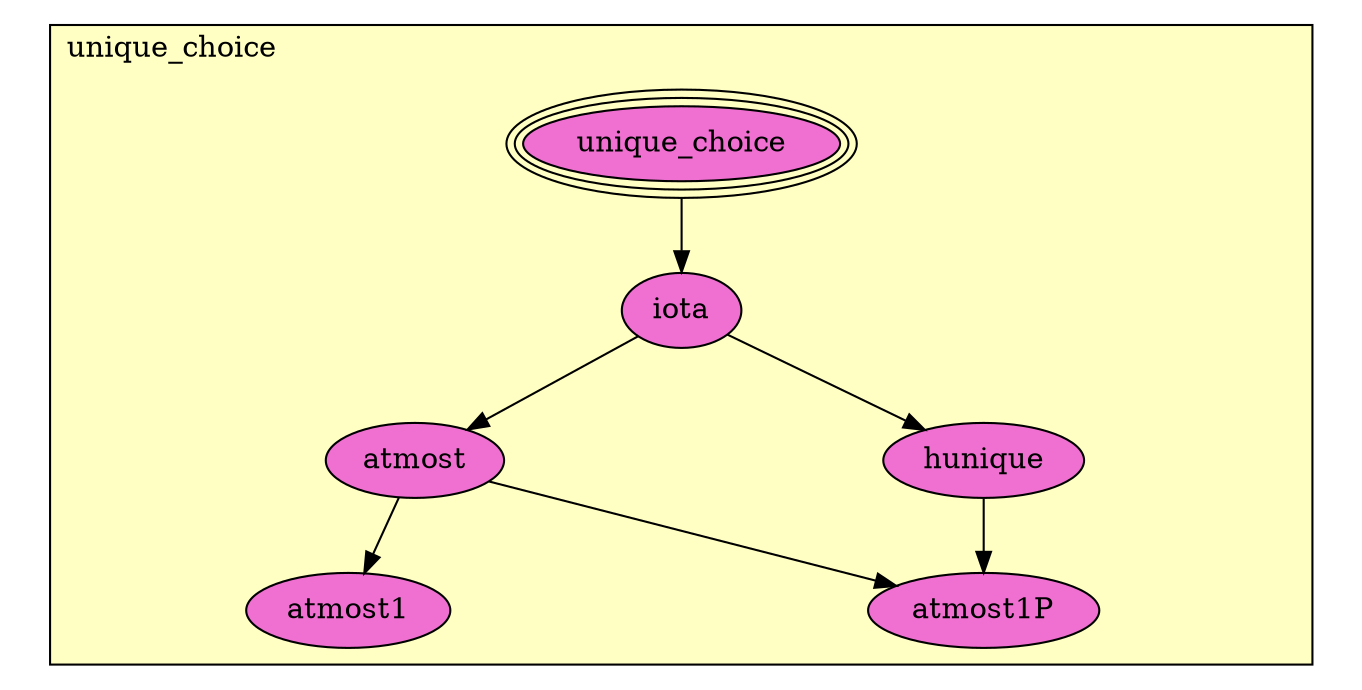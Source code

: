 digraph HoTT_HIT_unique_choice {
  graph [ratio=0.5]
  node [style=filled]
unique_choice_unique_choice [label="unique_choice", URL=<unique_choice.html#unique_choice>, peripheries=3, fillcolor="#F070D1"] ;
unique_choice_iota [label="iota", URL=<unique_choice.html#iota>, fillcolor="#F070D1"] ;
unique_choice_atmost [label="atmost", URL=<unique_choice.html#atmost>, fillcolor="#F070D1"] ;
unique_choice_hunique [label="hunique", URL=<unique_choice.html#hunique>, fillcolor="#F070D1"] ;
unique_choice_atmost1P [label="atmost1P", URL=<unique_choice.html#atmost1P>, fillcolor="#F070D1"] ;
unique_choice_atmost1 [label="atmost1", URL=<unique_choice.html#atmost1>, fillcolor="#F070D1"] ;
  unique_choice_unique_choice -> unique_choice_iota [] ;
  unique_choice_iota -> unique_choice_atmost [] ;
  unique_choice_iota -> unique_choice_hunique [] ;
  unique_choice_atmost -> unique_choice_atmost1P [] ;
  unique_choice_atmost -> unique_choice_atmost1 [] ;
  unique_choice_hunique -> unique_choice_atmost1P [] ;
subgraph cluster_unique_choice { label="unique_choice"; fillcolor="#FFFFC3"; labeljust=l; style=filled 
unique_choice_atmost1; unique_choice_atmost1P; unique_choice_hunique; unique_choice_atmost; unique_choice_iota; unique_choice_unique_choice; };
} /* END */

